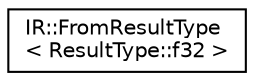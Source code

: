 digraph "Graphical Class Hierarchy"
{
  edge [fontname="Helvetica",fontsize="10",labelfontname="Helvetica",labelfontsize="10"];
  node [fontname="Helvetica",fontsize="10",shape=record];
  rankdir="LR";
  Node0 [label="IR::FromResultType\l\< ResultType::f32 \>",height=0.2,width=0.4,color="black", fillcolor="white", style="filled",URL="$struct_i_r_1_1_from_result_type_3_01_result_type_1_1f32_01_4.html"];
}
